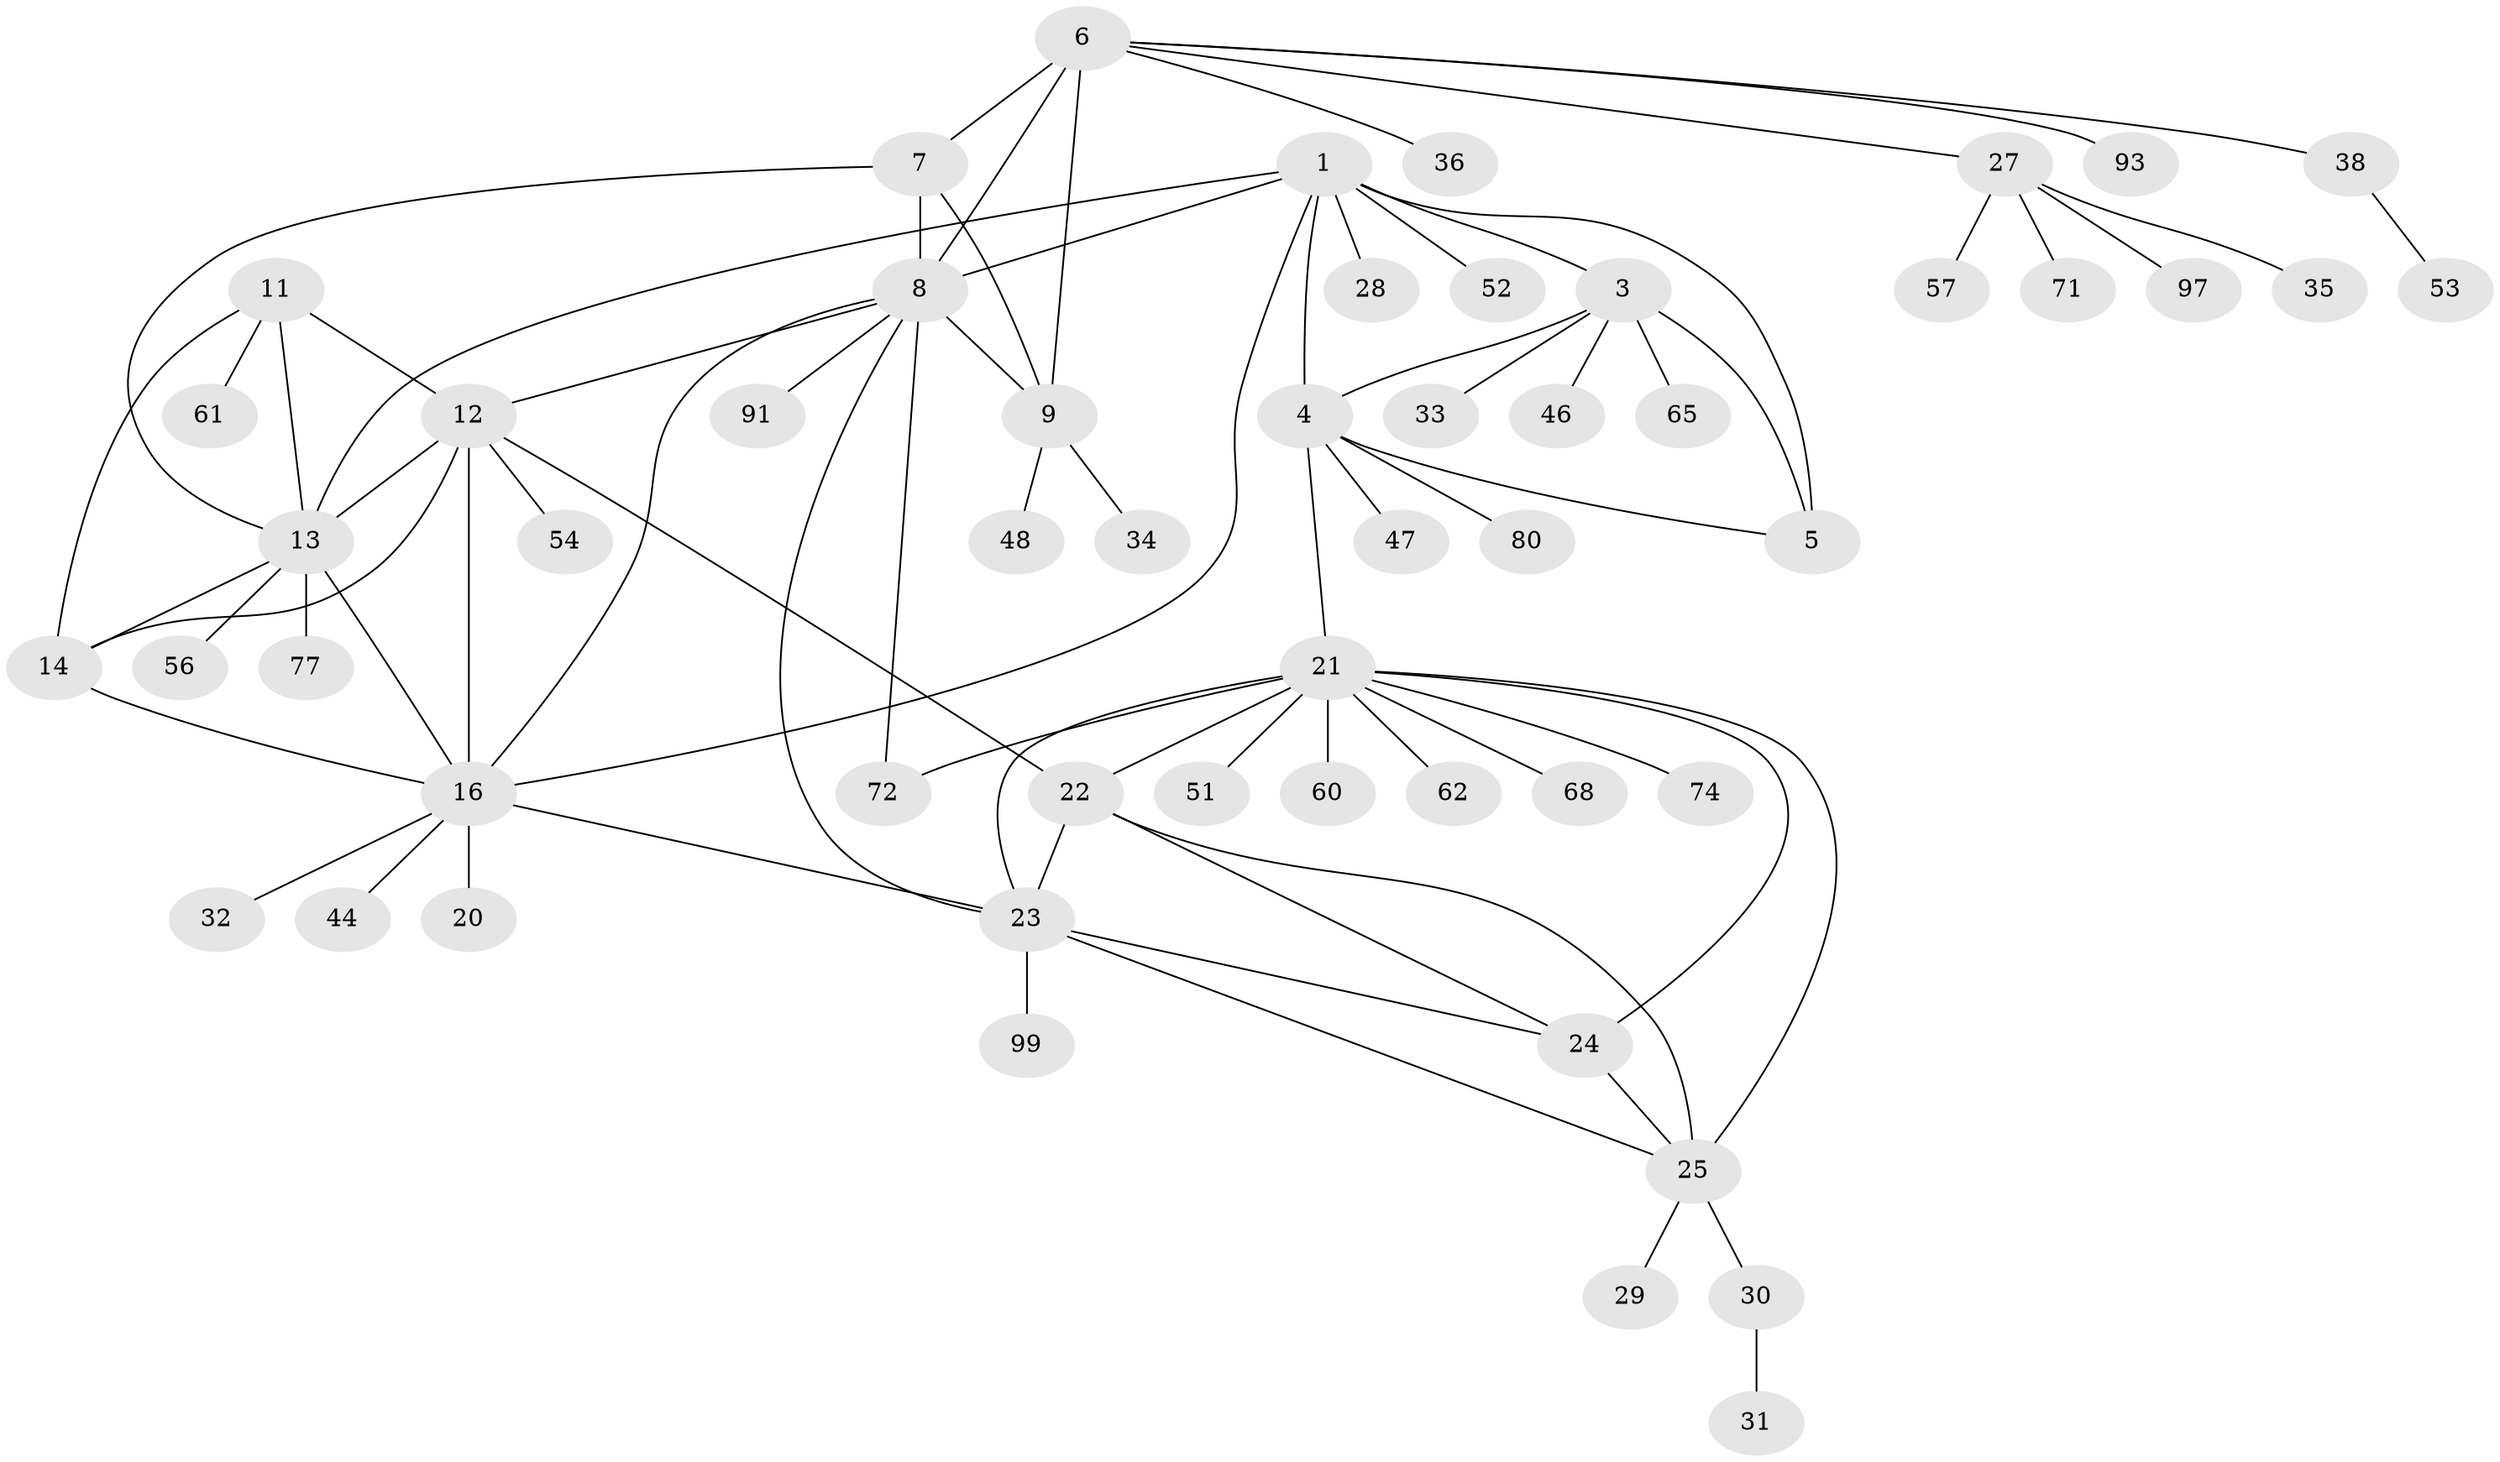 // original degree distribution, {8: 0.018518518518518517, 7: 0.05555555555555555, 10: 0.037037037037037035, 5: 0.037037037037037035, 6: 0.05555555555555555, 9: 0.009259259259259259, 11: 0.018518518518518517, 14: 0.009259259259259259, 4: 0.018518518518518517, 1: 0.6388888888888888, 2: 0.10185185185185185}
// Generated by graph-tools (version 1.1) at 2025/15/03/09/25 04:15:58]
// undirected, 54 vertices, 78 edges
graph export_dot {
graph [start="1"]
  node [color=gray90,style=filled];
  1 [super="+2+26"];
  3;
  4;
  5 [super="+37+78+76"];
  6 [super="+43+10+94+85+87+67"];
  7 [super="+55+82+102+108+75+84"];
  8;
  9 [super="+39+86"];
  11;
  12 [super="+103+15"];
  13;
  14 [super="+101"];
  16 [super="+88+17"];
  20 [super="+50+96"];
  21;
  22;
  23;
  24;
  25;
  27 [super="+40"];
  28;
  29;
  30 [super="+64+70+95"];
  31;
  32;
  33;
  34;
  35;
  36;
  38;
  44;
  46;
  47 [super="+66"];
  48;
  51;
  52;
  53;
  54;
  56;
  57;
  60;
  61;
  62;
  65;
  68 [super="+92"];
  71;
  72;
  74;
  77;
  80;
  91;
  93;
  97;
  99;
  1 -- 3 [weight=2];
  1 -- 4 [weight=2];
  1 -- 5 [weight=2];
  1 -- 13;
  1 -- 28;
  1 -- 52;
  1 -- 8;
  1 -- 16;
  3 -- 4;
  3 -- 5;
  3 -- 33;
  3 -- 46;
  3 -- 65;
  4 -- 5;
  4 -- 21;
  4 -- 47;
  4 -- 80;
  6 -- 7 [weight=2];
  6 -- 8 [weight=2];
  6 -- 9 [weight=2];
  6 -- 38;
  6 -- 36;
  6 -- 27;
  6 -- 93;
  7 -- 8;
  7 -- 9;
  7 -- 13;
  8 -- 9;
  8 -- 23;
  8 -- 72;
  8 -- 91;
  8 -- 12;
  8 -- 16;
  9 -- 34;
  9 -- 48;
  11 -- 12 [weight=2];
  11 -- 13;
  11 -- 14;
  11 -- 61;
  12 -- 13 [weight=2];
  12 -- 14 [weight=2];
  12 -- 54;
  12 -- 22;
  12 -- 16 [weight=3];
  13 -- 14;
  13 -- 56;
  13 -- 77;
  13 -- 16;
  14 -- 16;
  16 -- 20 [weight=4];
  16 -- 32;
  16 -- 44;
  16 -- 23;
  21 -- 22;
  21 -- 23;
  21 -- 24;
  21 -- 25;
  21 -- 51;
  21 -- 60;
  21 -- 62;
  21 -- 68;
  21 -- 72;
  21 -- 74;
  22 -- 23;
  22 -- 24;
  22 -- 25;
  23 -- 24;
  23 -- 25;
  23 -- 99;
  24 -- 25;
  25 -- 29;
  25 -- 30;
  27 -- 35;
  27 -- 57;
  27 -- 71;
  27 -- 97;
  30 -- 31;
  38 -- 53;
}
